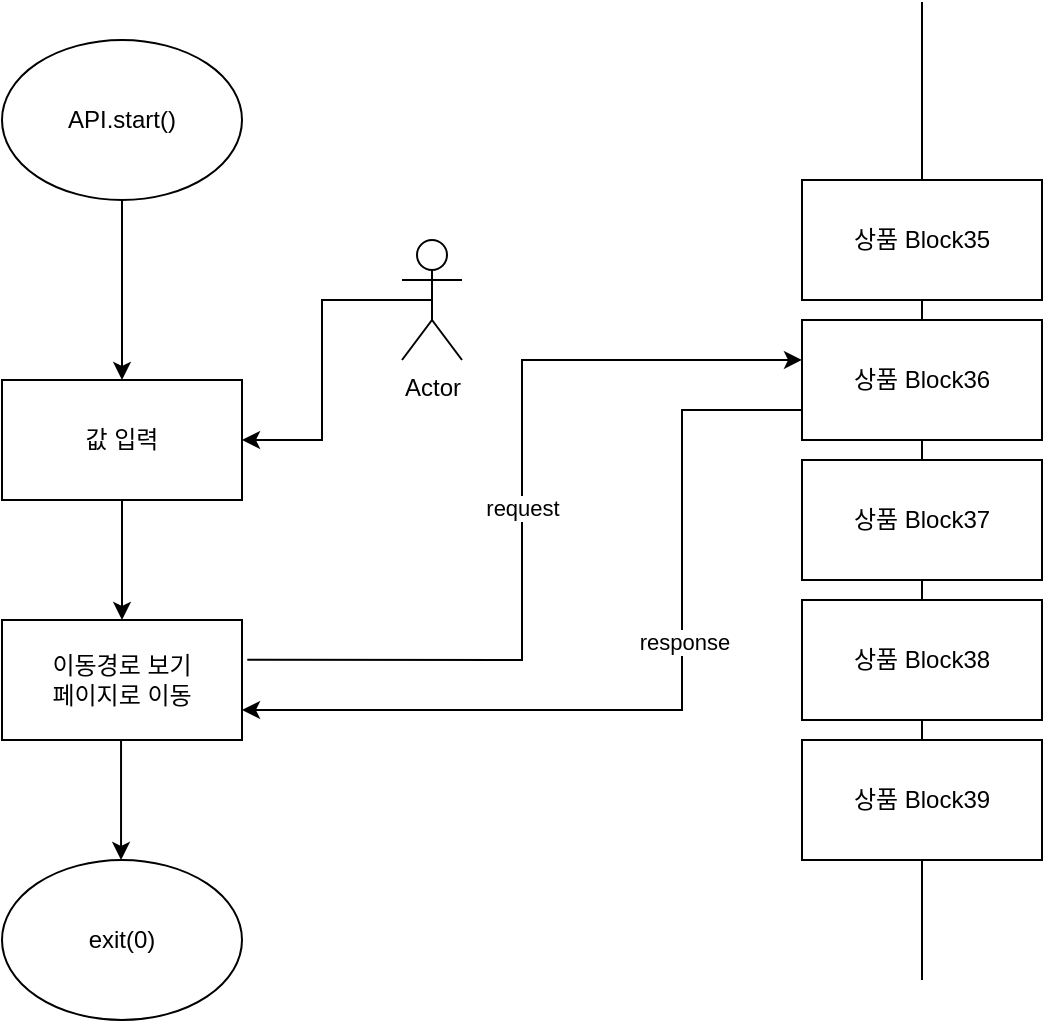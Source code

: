 <mxfile version="16.1.0" type="github">
  <diagram id="bZ_iqEy7yqK00Oiuly4L" name="Page-1">
    <mxGraphModel dx="1157" dy="1862" grid="1" gridSize="10" guides="1" tooltips="1" connect="1" arrows="1" fold="1" page="1" pageScale="1" pageWidth="827" pageHeight="1169" math="0" shadow="0">
      <root>
        <mxCell id="0" />
        <mxCell id="1" parent="0" />
        <mxCell id="8oVWj-Ed7524KxJHE6_l-5" style="edgeStyle=orthogonalEdgeStyle;rounded=0;orthogonalLoop=1;jettySize=auto;html=1;" edge="1" parent="1" source="8oVWj-Ed7524KxJHE6_l-2" target="8oVWj-Ed7524KxJHE6_l-4">
          <mxGeometry relative="1" as="geometry" />
        </mxCell>
        <mxCell id="8oVWj-Ed7524KxJHE6_l-2" value="API.start()" style="ellipse;whiteSpace=wrap;html=1;" vertex="1" parent="1">
          <mxGeometry x="100" y="-1150" width="120" height="80" as="geometry" />
        </mxCell>
        <mxCell id="8oVWj-Ed7524KxJHE6_l-6" style="edgeStyle=orthogonalEdgeStyle;rounded=0;orthogonalLoop=1;jettySize=auto;html=1;exitX=0.5;exitY=0.5;exitDx=0;exitDy=0;exitPerimeter=0;entryX=1;entryY=0.5;entryDx=0;entryDy=0;" edge="1" parent="1" source="8oVWj-Ed7524KxJHE6_l-3" target="8oVWj-Ed7524KxJHE6_l-4">
          <mxGeometry relative="1" as="geometry" />
        </mxCell>
        <mxCell id="8oVWj-Ed7524KxJHE6_l-3" value="Actor" style="shape=umlActor;verticalLabelPosition=bottom;verticalAlign=top;html=1;outlineConnect=0;" vertex="1" parent="1">
          <mxGeometry x="300" y="-1050" width="30" height="60" as="geometry" />
        </mxCell>
        <mxCell id="8oVWj-Ed7524KxJHE6_l-8" style="edgeStyle=orthogonalEdgeStyle;rounded=0;orthogonalLoop=1;jettySize=auto;html=1;" edge="1" parent="1" source="8oVWj-Ed7524KxJHE6_l-4" target="8oVWj-Ed7524KxJHE6_l-7">
          <mxGeometry relative="1" as="geometry" />
        </mxCell>
        <mxCell id="8oVWj-Ed7524KxJHE6_l-4" value="값 입력" style="rounded=0;whiteSpace=wrap;html=1;" vertex="1" parent="1">
          <mxGeometry x="100" y="-980" width="120" height="60" as="geometry" />
        </mxCell>
        <mxCell id="8oVWj-Ed7524KxJHE6_l-7" value="이동경로 보기&lt;br&gt;페이지로 이동" style="rounded=0;whiteSpace=wrap;html=1;" vertex="1" parent="1">
          <mxGeometry x="100" y="-860" width="120" height="60" as="geometry" />
        </mxCell>
        <mxCell id="8oVWj-Ed7524KxJHE6_l-9" value="상품 Block38" style="rounded=0;whiteSpace=wrap;html=1;" vertex="1" parent="1">
          <mxGeometry x="500" y="-870" width="120" height="60" as="geometry" />
        </mxCell>
        <mxCell id="8oVWj-Ed7524KxJHE6_l-10" value="상품 Block37" style="rounded=0;whiteSpace=wrap;html=1;" vertex="1" parent="1">
          <mxGeometry x="500" y="-940" width="120" height="60" as="geometry" />
        </mxCell>
        <mxCell id="8oVWj-Ed7524KxJHE6_l-11" value="상품 Block36" style="rounded=0;whiteSpace=wrap;html=1;" vertex="1" parent="1">
          <mxGeometry x="500" y="-1010" width="120" height="60" as="geometry" />
        </mxCell>
        <mxCell id="8oVWj-Ed7524KxJHE6_l-12" value="상품 Block35" style="rounded=0;whiteSpace=wrap;html=1;" vertex="1" parent="1">
          <mxGeometry x="500" y="-1080" width="120" height="60" as="geometry" />
        </mxCell>
        <mxCell id="8oVWj-Ed7524KxJHE6_l-13" value="request" style="endArrow=classic;html=1;rounded=0;entryX=0;entryY=0.333;entryDx=0;entryDy=0;exitX=1.022;exitY=0.331;exitDx=0;exitDy=0;exitPerimeter=0;entryPerimeter=0;" edge="1" parent="1" source="8oVWj-Ed7524KxJHE6_l-7" target="8oVWj-Ed7524KxJHE6_l-11">
          <mxGeometry width="50" height="50" relative="1" as="geometry">
            <mxPoint x="220" y="-830" as="sourcePoint" />
            <mxPoint x="270" y="-880" as="targetPoint" />
            <Array as="points">
              <mxPoint x="360" y="-840" />
              <mxPoint x="360" y="-990" />
            </Array>
          </mxGeometry>
        </mxCell>
        <mxCell id="8oVWj-Ed7524KxJHE6_l-17" value="" style="endArrow=none;html=1;rounded=0;exitX=0.5;exitY=0;exitDx=0;exitDy=0;" edge="1" parent="1" source="8oVWj-Ed7524KxJHE6_l-11">
          <mxGeometry width="50" height="50" relative="1" as="geometry">
            <mxPoint x="510" y="-970" as="sourcePoint" />
            <mxPoint x="560" y="-1020" as="targetPoint" />
          </mxGeometry>
        </mxCell>
        <mxCell id="8oVWj-Ed7524KxJHE6_l-19" value="" style="endArrow=none;html=1;rounded=0;" edge="1" parent="1" source="8oVWj-Ed7524KxJHE6_l-12">
          <mxGeometry width="50" height="50" relative="1" as="geometry">
            <mxPoint x="560" y="-1090" as="sourcePoint" />
            <mxPoint x="560" y="-1169" as="targetPoint" />
          </mxGeometry>
        </mxCell>
        <mxCell id="8oVWj-Ed7524KxJHE6_l-20" value="" style="endArrow=none;html=1;rounded=0;exitX=0.5;exitY=0;exitDx=0;exitDy=0;" edge="1" parent="1">
          <mxGeometry width="50" height="50" relative="1" as="geometry">
            <mxPoint x="560" y="-940" as="sourcePoint" />
            <mxPoint x="560" y="-950" as="targetPoint" />
          </mxGeometry>
        </mxCell>
        <mxCell id="8oVWj-Ed7524KxJHE6_l-21" value="" style="endArrow=none;html=1;rounded=0;exitX=0.5;exitY=0;exitDx=0;exitDy=0;" edge="1" parent="1">
          <mxGeometry width="50" height="50" relative="1" as="geometry">
            <mxPoint x="560" y="-870" as="sourcePoint" />
            <mxPoint x="560" y="-880" as="targetPoint" />
          </mxGeometry>
        </mxCell>
        <mxCell id="8oVWj-Ed7524KxJHE6_l-22" value="상품 Block39" style="rounded=0;whiteSpace=wrap;html=1;" vertex="1" parent="1">
          <mxGeometry x="500" y="-800" width="120" height="60" as="geometry" />
        </mxCell>
        <mxCell id="8oVWj-Ed7524KxJHE6_l-23" value="" style="endArrow=none;html=1;rounded=0;exitX=0.5;exitY=0;exitDx=0;exitDy=0;" edge="1" parent="1">
          <mxGeometry width="50" height="50" relative="1" as="geometry">
            <mxPoint x="560" y="-800" as="sourcePoint" />
            <mxPoint x="560" y="-810" as="targetPoint" />
          </mxGeometry>
        </mxCell>
        <mxCell id="8oVWj-Ed7524KxJHE6_l-24" value="" style="endArrow=none;html=1;rounded=0;" edge="1" parent="1">
          <mxGeometry width="50" height="50" relative="1" as="geometry">
            <mxPoint x="560" y="-680" as="sourcePoint" />
            <mxPoint x="560" y="-740" as="targetPoint" />
          </mxGeometry>
        </mxCell>
        <mxCell id="8oVWj-Ed7524KxJHE6_l-25" value="" style="endArrow=classic;html=1;rounded=0;entryX=1;entryY=0.75;entryDx=0;entryDy=0;exitX=0;exitY=0.75;exitDx=0;exitDy=0;" edge="1" parent="1" source="8oVWj-Ed7524KxJHE6_l-11" target="8oVWj-Ed7524KxJHE6_l-7">
          <mxGeometry width="50" height="50" relative="1" as="geometry">
            <mxPoint x="440" y="-960" as="sourcePoint" />
            <mxPoint x="510" y="-980" as="targetPoint" />
            <Array as="points">
              <mxPoint x="440" y="-965" />
              <mxPoint x="440" y="-815" />
            </Array>
          </mxGeometry>
        </mxCell>
        <mxCell id="8oVWj-Ed7524KxJHE6_l-26" value="response" style="edgeLabel;html=1;align=center;verticalAlign=middle;resizable=0;points=[];" vertex="1" connectable="0" parent="8oVWj-Ed7524KxJHE6_l-25">
          <mxGeometry x="-0.182" y="1" relative="1" as="geometry">
            <mxPoint as="offset" />
          </mxGeometry>
        </mxCell>
        <mxCell id="8oVWj-Ed7524KxJHE6_l-29" style="edgeStyle=orthogonalEdgeStyle;rounded=0;orthogonalLoop=1;jettySize=auto;html=1;" edge="1" parent="1">
          <mxGeometry relative="1" as="geometry">
            <mxPoint x="159.52" y="-800" as="sourcePoint" />
            <mxPoint x="159.52" y="-740" as="targetPoint" />
          </mxGeometry>
        </mxCell>
        <mxCell id="8oVWj-Ed7524KxJHE6_l-30" value="exit(0)" style="ellipse;whiteSpace=wrap;html=1;" vertex="1" parent="1">
          <mxGeometry x="100" y="-740" width="120" height="80" as="geometry" />
        </mxCell>
      </root>
    </mxGraphModel>
  </diagram>
</mxfile>
